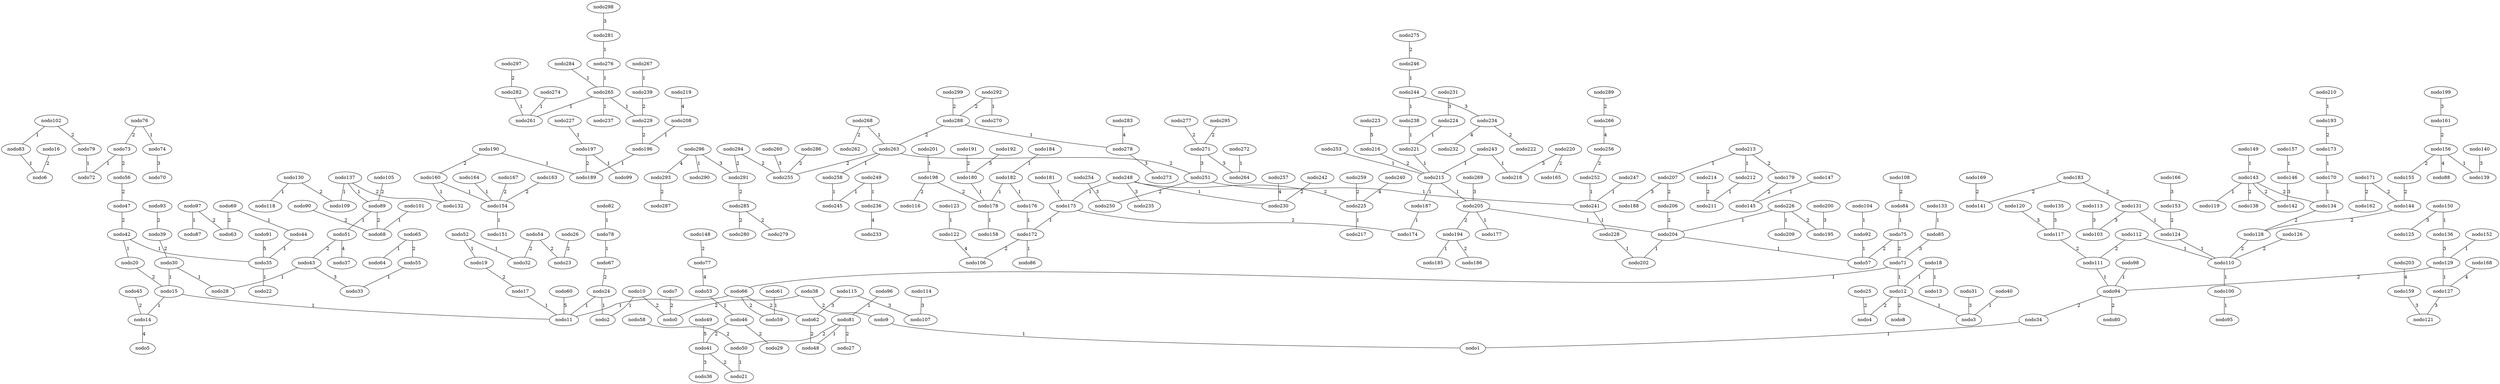 graph X {
 0 [label="nodo0"];
 1 [label="nodo1"];
 2 [label="nodo2"];
 3 [label="nodo3"];
 4 [label="nodo4"];
 5 [label="nodo5"];
 6 [label="nodo6"];
 7 [label="nodo7"];
 8 [label="nodo8"];
 9 [label="nodo9"];
 10 [label="nodo10"];
 11 [label="nodo11"];
 12 [label="nodo12"];
 13 [label="nodo13"];
 14 [label="nodo14"];
 15 [label="nodo15"];
 16 [label="nodo16"];
 17 [label="nodo17"];
 18 [label="nodo18"];
 19 [label="nodo19"];
 20 [label="nodo20"];
 21 [label="nodo21"];
 22 [label="nodo22"];
 23 [label="nodo23"];
 24 [label="nodo24"];
 25 [label="nodo25"];
 26 [label="nodo26"];
 27 [label="nodo27"];
 28 [label="nodo28"];
 29 [label="nodo29"];
 30 [label="nodo30"];
 31 [label="nodo31"];
 32 [label="nodo32"];
 33 [label="nodo33"];
 34 [label="nodo34"];
 35 [label="nodo35"];
 36 [label="nodo36"];
 37 [label="nodo37"];
 38 [label="nodo38"];
 39 [label="nodo39"];
 40 [label="nodo40"];
 41 [label="nodo41"];
 42 [label="nodo42"];
 43 [label="nodo43"];
 44 [label="nodo44"];
 45 [label="nodo45"];
 46 [label="nodo46"];
 47 [label="nodo47"];
 48 [label="nodo48"];
 49 [label="nodo49"];
 50 [label="nodo50"];
 51 [label="nodo51"];
 52 [label="nodo52"];
 53 [label="nodo53"];
 54 [label="nodo54"];
 55 [label="nodo55"];
 56 [label="nodo56"];
 57 [label="nodo57"];
 58 [label="nodo58"];
 59 [label="nodo59"];
 60 [label="nodo60"];
 61 [label="nodo61"];
 62 [label="nodo62"];
 63 [label="nodo63"];
 64 [label="nodo64"];
 65 [label="nodo65"];
 66 [label="nodo66"];
 67 [label="nodo67"];
 68 [label="nodo68"];
 69 [label="nodo69"];
 70 [label="nodo70"];
 71 [label="nodo71"];
 72 [label="nodo72"];
 73 [label="nodo73"];
 74 [label="nodo74"];
 75 [label="nodo75"];
 76 [label="nodo76"];
 77 [label="nodo77"];
 78 [label="nodo78"];
 79 [label="nodo79"];
 80 [label="nodo80"];
 81 [label="nodo81"];
 82 [label="nodo82"];
 83 [label="nodo83"];
 84 [label="nodo84"];
 85 [label="nodo85"];
 86 [label="nodo86"];
 87 [label="nodo87"];
 88 [label="nodo88"];
 89 [label="nodo89"];
 90 [label="nodo90"];
 91 [label="nodo91"];
 92 [label="nodo92"];
 93 [label="nodo93"];
 94 [label="nodo94"];
 95 [label="nodo95"];
 96 [label="nodo96"];
 97 [label="nodo97"];
 98 [label="nodo98"];
 99 [label="nodo99"];
 100 [label="nodo100"];
 101 [label="nodo101"];
 102 [label="nodo102"];
 103 [label="nodo103"];
 104 [label="nodo104"];
 105 [label="nodo105"];
 106 [label="nodo106"];
 107 [label="nodo107"];
 108 [label="nodo108"];
 109 [label="nodo109"];
 110 [label="nodo110"];
 111 [label="nodo111"];
 112 [label="nodo112"];
 113 [label="nodo113"];
 114 [label="nodo114"];
 115 [label="nodo115"];
 116 [label="nodo116"];
 117 [label="nodo117"];
 118 [label="nodo118"];
 119 [label="nodo119"];
 120 [label="nodo120"];
 121 [label="nodo121"];
 122 [label="nodo122"];
 123 [label="nodo123"];
 124 [label="nodo124"];
 125 [label="nodo125"];
 126 [label="nodo126"];
 127 [label="nodo127"];
 128 [label="nodo128"];
 129 [label="nodo129"];
 130 [label="nodo130"];
 131 [label="nodo131"];
 132 [label="nodo132"];
 133 [label="nodo133"];
 134 [label="nodo134"];
 135 [label="nodo135"];
 136 [label="nodo136"];
 137 [label="nodo137"];
 138 [label="nodo138"];
 139 [label="nodo139"];
 140 [label="nodo140"];
 141 [label="nodo141"];
 142 [label="nodo142"];
 143 [label="nodo143"];
 144 [label="nodo144"];
 145 [label="nodo145"];
 146 [label="nodo146"];
 147 [label="nodo147"];
 148 [label="nodo148"];
 149 [label="nodo149"];
 150 [label="nodo150"];
 151 [label="nodo151"];
 152 [label="nodo152"];
 153 [label="nodo153"];
 154 [label="nodo154"];
 155 [label="nodo155"];
 156 [label="nodo156"];
 157 [label="nodo157"];
 158 [label="nodo158"];
 159 [label="nodo159"];
 160 [label="nodo160"];
 161 [label="nodo161"];
 162 [label="nodo162"];
 163 [label="nodo163"];
 164 [label="nodo164"];
 165 [label="nodo165"];
 166 [label="nodo166"];
 167 [label="nodo167"];
 168 [label="nodo168"];
 169 [label="nodo169"];
 170 [label="nodo170"];
 171 [label="nodo171"];
 172 [label="nodo172"];
 173 [label="nodo173"];
 174 [label="nodo174"];
 175 [label="nodo175"];
 176 [label="nodo176"];
 177 [label="nodo177"];
 178 [label="nodo178"];
 179 [label="nodo179"];
 180 [label="nodo180"];
 181 [label="nodo181"];
 182 [label="nodo182"];
 183 [label="nodo183"];
 184 [label="nodo184"];
 185 [label="nodo185"];
 186 [label="nodo186"];
 187 [label="nodo187"];
 188 [label="nodo188"];
 189 [label="nodo189"];
 190 [label="nodo190"];
 191 [label="nodo191"];
 192 [label="nodo192"];
 193 [label="nodo193"];
 194 [label="nodo194"];
 195 [label="nodo195"];
 196 [label="nodo196"];
 197 [label="nodo197"];
 198 [label="nodo198"];
 199 [label="nodo199"];
 200 [label="nodo200"];
 201 [label="nodo201"];
 202 [label="nodo202"];
 203 [label="nodo203"];
 204 [label="nodo204"];
 205 [label="nodo205"];
 206 [label="nodo206"];
 207 [label="nodo207"];
 208 [label="nodo208"];
 209 [label="nodo209"];
 210 [label="nodo210"];
 211 [label="nodo211"];
 212 [label="nodo212"];
 213 [label="nodo213"];
 214 [label="nodo214"];
 215 [label="nodo215"];
 216 [label="nodo216"];
 217 [label="nodo217"];
 218 [label="nodo218"];
 219 [label="nodo219"];
 220 [label="nodo220"];
 221 [label="nodo221"];
 222 [label="nodo222"];
 223 [label="nodo223"];
 224 [label="nodo224"];
 225 [label="nodo225"];
 226 [label="nodo226"];
 227 [label="nodo227"];
 228 [label="nodo228"];
 229 [label="nodo229"];
 230 [label="nodo230"];
 231 [label="nodo231"];
 232 [label="nodo232"];
 233 [label="nodo233"];
 234 [label="nodo234"];
 235 [label="nodo235"];
 236 [label="nodo236"];
 237 [label="nodo237"];
 238 [label="nodo238"];
 239 [label="nodo239"];
 240 [label="nodo240"];
 241 [label="nodo241"];
 242 [label="nodo242"];
 243 [label="nodo243"];
 244 [label="nodo244"];
 245 [label="nodo245"];
 246 [label="nodo246"];
 247 [label="nodo247"];
 248 [label="nodo248"];
 249 [label="nodo249"];
 250 [label="nodo250"];
 251 [label="nodo251"];
 252 [label="nodo252"];
 253 [label="nodo253"];
 254 [label="nodo254"];
 255 [label="nodo255"];
 256 [label="nodo256"];
 257 [label="nodo257"];
 258 [label="nodo258"];
 259 [label="nodo259"];
 260 [label="nodo260"];
 261 [label="nodo261"];
 262 [label="nodo262"];
 263 [label="nodo263"];
 264 [label="nodo264"];
 265 [label="nodo265"];
 266 [label="nodo266"];
 267 [label="nodo267"];
 268 [label="nodo268"];
 269 [label="nodo269"];
 270 [label="nodo270"];
 271 [label="nodo271"];
 272 [label="nodo272"];
 273 [label="nodo273"];
 274 [label="nodo274"];
 275 [label="nodo275"];
 276 [label="nodo276"];
 277 [label="nodo277"];
 278 [label="nodo278"];
 279 [label="nodo279"];
 280 [label="nodo280"];
 281 [label="nodo281"];
 282 [label="nodo282"];
 283 [label="nodo283"];
 284 [label="nodo284"];
 285 [label="nodo285"];
 286 [label="nodo286"];
 287 [label="nodo287"];
 288 [label="nodo288"];
 289 [label="nodo289"];
 290 [label="nodo290"];
 291 [label="nodo291"];
 292 [label="nodo292"];
 293 [label="nodo293"];
 294 [label="nodo294"];
 295 [label="nodo295"];
 296 [label="nodo296"];
 297 [label="nodo297"];
 298 [label="nodo298"];
 299 [label="nodo299"];
  9 -- 1  [label="1"];
  10 -- 2  [label="1"];
  12 -- 3  [label="1"];
  15 -- 11  [label="1"];
  15 -- 14  [label="1"];
  17 -- 11  [label="1"];
  18 -- 12  [label="1"];
  18 -- 13  [label="1"];
  24 -- 11  [label="1"];
  24 -- 2  [label="1"];
  30 -- 15  [label="1"];
  30 -- 28  [label="1"];
  34 -- 1  [label="1"];
  35 -- 22  [label="1"];
  40 -- 3  [label="1"];
  42 -- 20  [label="1"];
  42 -- 35  [label="1"];
  43 -- 28  [label="1"];
  44 -- 35  [label="1"];
  50 -- 21  [label="1"];
  52 -- 19  [label="1"];
  52 -- 32  [label="1"];
  53 -- 46  [label="1"];
  55 -- 33  [label="1"];
  61 -- 59  [label="1"];
  65 -- 64  [label="1"];
  66 -- 11  [label="1"];
  69 -- 44  [label="1"];
  71 -- 66  [label="1"];
  71 -- 12  [label="1"];
  73 -- 72  [label="1"];
  76 -- 74  [label="1"];
  78 -- 67  [label="1"];
  79 -- 72  [label="1"];
  81 -- 48  [label="1"];
  82 -- 78  [label="1"];
  83 -- 6  [label="1"];
  84 -- 75  [label="1"];
  89 -- 51  [label="1"];
  92 -- 57  [label="1"];
  96 -- 81  [label="1"];
  97 -- 87  [label="1"];
  98 -- 94  [label="1"];
  100 -- 95  [label="1"];
  101 -- 68  [label="1"];
  102 -- 83  [label="1"];
  104 -- 92  [label="1"];
  110 -- 100  [label="1"];
  111 -- 94  [label="1"];
  112 -- 110  [label="1"];
  123 -- 122  [label="1"];
  124 -- 110  [label="1"];
  129 -- 127  [label="1"];
  130 -- 118  [label="1"];
  131 -- 124  [label="1"];
  133 -- 85  [label="1"];
  137 -- 89  [label="1"];
  137 -- 109  [label="1"];
  143 -- 119  [label="1"];
  147 -- 145  [label="1"];
  149 -- 143  [label="1"];
  150 -- 136  [label="1"];
  152 -- 129  [label="1"];
  154 -- 151  [label="1"];
  156 -- 139  [label="1"];
  157 -- 146  [label="1"];
  160 -- 154  [label="1"];
  160 -- 132  [label="1"];
  164 -- 154  [label="1"];
  170 -- 134  [label="1"];
  172 -- 86  [label="1"];
  173 -- 170  [label="1"];
  175 -- 172  [label="1"];
  176 -- 172  [label="1"];
  178 -- 158  [label="1"];
  180 -- 178  [label="1"];
  181 -- 175  [label="1"];
  182 -- 176  [label="1"];
  182 -- 178  [label="1"];
  184 -- 182  [label="1"];
  187 -- 174  [label="1"];
  190 -- 189  [label="1"];
  194 -- 185  [label="1"];
  196 -- 189  [label="1"];
  197 -- 99  [label="1"];
  201 -- 198  [label="1"];
  204 -- 57  [label="1"];
  204 -- 202  [label="1"];
  205 -- 177  [label="1"];
  205 -- 204  [label="1"];
  208 -- 196  [label="1"];
  210 -- 193  [label="1"];
  212 -- 211  [label="1"];
  213 -- 212  [label="1"];
  213 -- 207  [label="1"];
  215 -- 205  [label="1"];
  215 -- 187  [label="1"];
  221 -- 215  [label="1"];
  224 -- 221  [label="1"];
  225 -- 217  [label="1"];
  226 -- 209  [label="1"];
  226 -- 204  [label="1"];
  227 -- 197  [label="1"];
  228 -- 202  [label="1"];
  238 -- 221  [label="1"];
  241 -- 228  [label="1"];
  243 -- 218  [label="1"];
  243 -- 215  [label="1"];
  244 -- 238  [label="1"];
  246 -- 244  [label="1"];
  247 -- 241  [label="1"];
  248 -- 175  [label="1"];
  248 -- 230  [label="1"];
  249 -- 245  [label="1"];
  249 -- 236  [label="1"];
  251 -- 241  [label="1"];
  252 -- 241  [label="1"];
  253 -- 215  [label="1"];
  258 -- 245  [label="1"];
  263 -- 258  [label="1"];
  265 -- 261  [label="1"];
  265 -- 229  [label="1"];
  265 -- 237  [label="1"];
  267 -- 239  [label="1"];
  268 -- 263  [label="1"];
  272 -- 264  [label="1"];
  274 -- 261  [label="1"];
  276 -- 265  [label="1"];
  281 -- 276  [label="1"];
  282 -- 261  [label="1"];
  284 -- 265  [label="1"];
  288 -- 278  [label="1"];
  292 -- 270  [label="1"];
  296 -- 290  [label="1"];
  7 -- 0  [label="2"];
  10 -- 0  [label="2"];
  12 -- 8  [label="2"];
  12 -- 4  [label="2"];
  16 -- 6  [label="2"];
  19 -- 17  [label="2"];
  20 -- 15  [label="2"];
  25 -- 4  [label="2"];
  26 -- 23  [label="2"];
  38 -- 9  [label="2"];
  38 -- 0  [label="2"];
  39 -- 30  [label="2"];
  41 -- 21  [label="2"];
  45 -- 14  [label="2"];
  46 -- 29  [label="2"];
  46 -- 41  [label="2"];
  47 -- 42  [label="2"];
  51 -- 43  [label="2"];
  54 -- 23  [label="2"];
  54 -- 32  [label="2"];
  56 -- 47  [label="2"];
  58 -- 50  [label="2"];
  62 -- 48  [label="2"];
  65 -- 55  [label="2"];
  66 -- 59  [label="2"];
  66 -- 62  [label="2"];
  67 -- 24  [label="2"];
  69 -- 63  [label="2"];
  73 -- 56  [label="2"];
  75 -- 71  [label="2"];
  75 -- 57  [label="2"];
  76 -- 73  [label="2"];
  81 -- 27  [label="2"];
  81 -- 50  [label="2"];
  89 -- 68  [label="2"];
  90 -- 68  [label="2"];
  93 -- 39  [label="2"];
  94 -- 80  [label="2"];
  94 -- 34  [label="2"];
  97 -- 63  [label="2"];
  102 -- 79  [label="2"];
  105 -- 89  [label="2"];
  108 -- 84  [label="2"];
  112 -- 111  [label="2"];
  117 -- 111  [label="2"];
  126 -- 110  [label="2"];
  128 -- 110  [label="2"];
  129 -- 94  [label="2"];
  130 -- 109  [label="2"];
  134 -- 128  [label="2"];
  137 -- 132  [label="2"];
  143 -- 142  [label="2"];
  143 -- 134  [label="2"];
  143 -- 138  [label="2"];
  144 -- 128  [label="2"];
  148 -- 77  [label="2"];
  153 -- 124  [label="2"];
  155 -- 144  [label="2"];
  156 -- 155  [label="2"];
  161 -- 156  [label="2"];
  163 -- 154  [label="2"];
  167 -- 154  [label="2"];
  169 -- 141  [label="2"];
  171 -- 144  [label="2"];
  171 -- 162  [label="2"];
  172 -- 106  [label="2"];
  175 -- 174  [label="2"];
  179 -- 145  [label="2"];
  183 -- 141  [label="2"];
  183 -- 131  [label="2"];
  190 -- 160  [label="2"];
  191 -- 180  [label="2"];
  193 -- 173  [label="2"];
  194 -- 186  [label="2"];
  197 -- 189  [label="2"];
  198 -- 178  [label="2"];
  198 -- 116  [label="2"];
  205 -- 194  [label="2"];
  206 -- 204  [label="2"];
  207 -- 206  [label="2"];
  213 -- 179  [label="2"];
  214 -- 211  [label="2"];
  216 -- 215  [label="2"];
  220 -- 165  [label="2"];
  226 -- 195  [label="2"];
  229 -- 196  [label="2"];
  234 -- 222  [label="2"];
  239 -- 229  [label="2"];
  242 -- 230  [label="2"];
  248 -- 225  [label="2"];
  251 -- 250  [label="2"];
  256 -- 252  [label="2"];
  259 -- 225  [label="2"];
  263 -- 255  [label="2"];
  263 -- 251  [label="2"];
  268 -- 262  [label="2"];
  275 -- 246  [label="2"];
  277 -- 271  [label="2"];
  285 -- 280  [label="2"];
  285 -- 279  [label="2"];
  286 -- 255  [label="2"];
  288 -- 263  [label="2"];
  289 -- 266  [label="2"];
  291 -- 285  [label="2"];
  292 -- 288  [label="2"];
  293 -- 287  [label="2"];
  294 -- 291  [label="2"];
  294 -- 255  [label="2"];
  295 -- 271  [label="2"];
  297 -- 282  [label="2"];
  299 -- 288  [label="2"];
  31 -- 3  [label="3"];
  41 -- 36  [label="3"];
  43 -- 33  [label="3"];
  74 -- 70  [label="3"];
  85 -- 71  [label="3"];
  113 -- 103  [label="3"];
  114 -- 107  [label="3"];
  115 -- 62  [label="3"];
  115 -- 107  [label="3"];
  120 -- 117  [label="3"];
  127 -- 121  [label="3"];
  131 -- 103  [label="3"];
  135 -- 117  [label="3"];
  136 -- 129  [label="3"];
  140 -- 139  [label="3"];
  146 -- 142  [label="3"];
  150 -- 125  [label="3"];
  159 -- 121  [label="3"];
  166 -- 153  [label="3"];
  192 -- 180  [label="3"];
  199 -- 161  [label="3"];
  200 -- 195  [label="3"];
  207 -- 188  [label="3"];
  220 -- 218  [label="3"];
  231 -- 224  [label="3"];
  244 -- 234  [label="3"];
  248 -- 235  [label="3"];
  254 -- 250  [label="3"];
  260 -- 255  [label="3"];
  269 -- 205  [label="3"];
  271 -- 251  [label="3"];
  271 -- 264  [label="3"];
  278 -- 273  [label="3"];
  296 -- 291  [label="3"];
  298 -- 281  [label="3"];
  14 -- 5  [label="4"];
  51 -- 37  [label="4"];
  77 -- 53  [label="4"];
  122 -- 106  [label="4"];
  156 -- 88  [label="4"];
  168 -- 127  [label="4"];
  203 -- 159  [label="4"];
  219 -- 208  [label="4"];
  234 -- 232  [label="4"];
  236 -- 233  [label="4"];
  240 -- 225  [label="4"];
  257 -- 230  [label="4"];
  266 -- 256  [label="4"];
  283 -- 278  [label="4"];
  296 -- 293  [label="4"];
  49 -- 41  [label="5"];
  60 -- 11  [label="5"];
  91 -- 35  [label="5"];
  223 -- 216  [label="5"];
}
